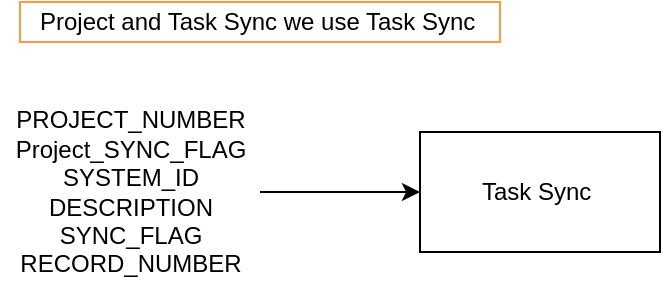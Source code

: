 <mxfile version="12.5.6" type="github">
  <diagram id="S6xj362sScFlRW0MPtzr" name="Page-1">
    <mxGraphModel dx="1632" dy="420" grid="1" gridSize="10" guides="1" tooltips="1" connect="1" arrows="1" fold="1" page="1" pageScale="1" pageWidth="850" pageHeight="1100" math="0" shadow="0">
      <root>
        <mxCell id="0"/>
        <mxCell id="1" parent="0"/>
        <mxCell id="KzRZlqO3SLwy7wh2SU5o-11" value="Project and Task Sync we use Task Sync&amp;nbsp;" style="text;html=1;align=center;verticalAlign=middle;resizable=0;points=[];autosize=1;strokeColor=#FF9940;" parent="1" vertex="1">
          <mxGeometry x="-770" y="40" width="240" height="20" as="geometry"/>
        </mxCell>
        <mxCell id="KzRZlqO3SLwy7wh2SU5o-16" value="" style="edgeStyle=orthogonalEdgeStyle;rounded=0;orthogonalLoop=1;jettySize=auto;html=1;" parent="1" source="KzRZlqO3SLwy7wh2SU5o-17" edge="1">
          <mxGeometry relative="1" as="geometry">
            <mxPoint x="-570" y="135" as="targetPoint"/>
          </mxGeometry>
        </mxCell>
        <mxCell id="KzRZlqO3SLwy7wh2SU5o-17" value="&lt;div&gt;PROJECT_NUMBER&lt;/div&gt;&lt;div&gt;Project_SYNC_FLAG&lt;/div&gt;&lt;div&gt;SYSTEM_ID&lt;/div&gt;&lt;div&gt;DESCRIPTION&lt;/div&gt;&lt;div&gt;SYNC_FLAG&lt;/div&gt;&lt;div&gt;RECORD_NUMBER&lt;/div&gt;" style="text;html=1;align=center;verticalAlign=middle;resizable=0;points=[];autosize=1;" parent="1" vertex="1">
          <mxGeometry x="-780" y="90" width="130" height="90" as="geometry"/>
        </mxCell>
        <mxCell id="KzRZlqO3SLwy7wh2SU5o-18" value="Task Sync&amp;nbsp;" style="rounded=0;whiteSpace=wrap;html=1;" parent="1" vertex="1">
          <mxGeometry x="-570" y="105" width="120" height="60" as="geometry"/>
        </mxCell>
      </root>
    </mxGraphModel>
  </diagram>
</mxfile>
